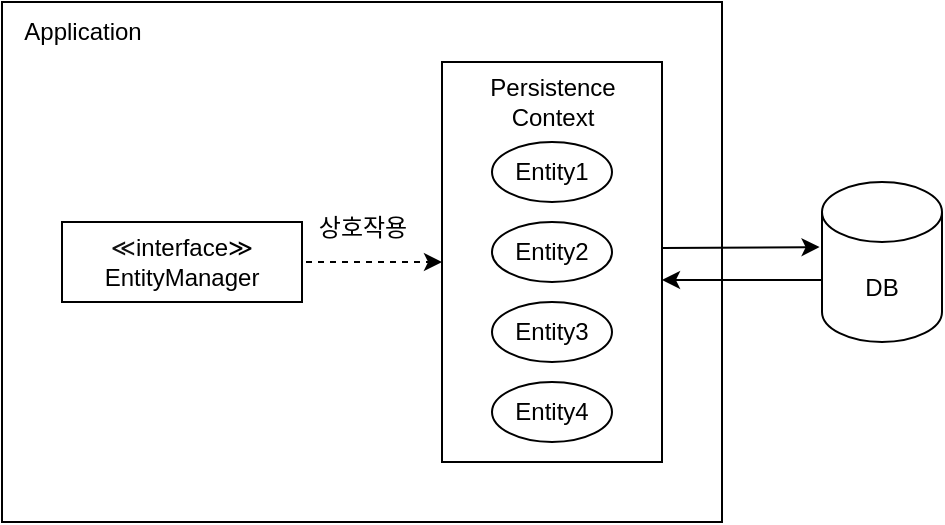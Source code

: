 <mxfile>
    <diagram id="UeDBS4sY5wniMm-8oZoE" name="Page-1">
        <mxGraphModel dx="700" dy="448" grid="1" gridSize="10" guides="1" tooltips="1" connect="1" arrows="1" fold="1" page="1" pageScale="1" pageWidth="850" pageHeight="1100" math="0" shadow="0">
            <root>
                <mxCell id="0"/>
                <mxCell id="1" parent="0"/>
                <mxCell id="10" value="" style="rounded=0;whiteSpace=wrap;html=1;" parent="1" vertex="1">
                    <mxGeometry x="20" y="90" width="360" height="260" as="geometry"/>
                </mxCell>
                <mxCell id="18" value="" style="rounded=0;whiteSpace=wrap;html=1;fontSize=12;" parent="1" vertex="1">
                    <mxGeometry x="240" y="120" width="110" height="200" as="geometry"/>
                </mxCell>
                <mxCell id="14" style="edgeStyle=none;html=1;startArrow=none;startFill=0;entryX=-0.02;entryY=0.407;entryDx=0;entryDy=0;entryPerimeter=0;" parent="1" target="9" edge="1">
                    <mxGeometry relative="1" as="geometry">
                        <mxPoint x="350" y="213" as="sourcePoint"/>
                        <mxPoint x="438" y="210" as="targetPoint"/>
                    </mxGeometry>
                </mxCell>
                <mxCell id="15" style="edgeStyle=none;html=1;entryX=0;entryY=0.612;entryDx=0;entryDy=0;entryPerimeter=0;startArrow=classic;startFill=1;endArrow=none;endFill=0;" parent="1" target="9" edge="1">
                    <mxGeometry relative="1" as="geometry">
                        <mxPoint x="350.0" y="229" as="sourcePoint"/>
                        <mxPoint x="490" y="229" as="targetPoint"/>
                    </mxGeometry>
                </mxCell>
                <mxCell id="4" value="Persistence&lt;br&gt;Context" style="text;html=1;align=center;verticalAlign=middle;resizable=0;points=[];autosize=1;strokeColor=none;fillColor=none;" parent="1" vertex="1">
                    <mxGeometry x="250" y="120" width="90" height="40" as="geometry"/>
                </mxCell>
                <mxCell id="6" value="Entity1" style="ellipse;whiteSpace=wrap;html=1;" parent="1" vertex="1">
                    <mxGeometry x="265" y="160" width="60" height="30" as="geometry"/>
                </mxCell>
                <mxCell id="7" value="Entity2" style="ellipse;whiteSpace=wrap;html=1;" parent="1" vertex="1">
                    <mxGeometry x="265" y="200" width="60" height="30" as="geometry"/>
                </mxCell>
                <mxCell id="8" value="Entity3" style="ellipse;whiteSpace=wrap;html=1;" parent="1" vertex="1">
                    <mxGeometry x="265" y="240" width="60" height="30" as="geometry"/>
                </mxCell>
                <mxCell id="9" value="DB" style="shape=cylinder3;whiteSpace=wrap;html=1;boundedLbl=1;backgroundOutline=1;size=15;" parent="1" vertex="1">
                    <mxGeometry x="430" y="180" width="60" height="80" as="geometry"/>
                </mxCell>
                <mxCell id="11" style="edgeStyle=none;html=1;exitX=1;exitY=0.5;exitDx=0;exitDy=0;dashed=1;" parent="1" edge="1">
                    <mxGeometry relative="1" as="geometry">
                        <mxPoint x="160" y="220" as="sourcePoint"/>
                        <mxPoint x="240" y="220" as="targetPoint"/>
                    </mxGeometry>
                </mxCell>
                <mxCell id="13" value="상호작용" style="text;html=1;align=center;verticalAlign=middle;resizable=0;points=[];autosize=1;strokeColor=none;fillColor=none;" parent="1" vertex="1">
                    <mxGeometry x="165" y="187.5" width="70" height="30" as="geometry"/>
                </mxCell>
                <mxCell id="16" value="Application" style="text;html=1;align=center;verticalAlign=middle;resizable=0;points=[];autosize=1;strokeColor=none;fillColor=none;" parent="1" vertex="1">
                    <mxGeometry x="20" y="90" width="80" height="30" as="geometry"/>
                </mxCell>
                <mxCell id="17" value="&lt;span style=&quot;border-color: var(--border-color); color: rgb(17, 17, 17); font-family: Roboto, sans-serif; text-align: left; background-color: rgb(255, 255, 255);&quot;&gt;&lt;font style=&quot;border-color: var(--border-color);&quot;&gt;≪&lt;/font&gt;&lt;/span&gt;interface≫&lt;br style=&quot;border-color: var(--border-color);&quot;&gt;EntityManager" style="rounded=0;whiteSpace=wrap;html=1;fontSize=12;" parent="1" vertex="1">
                    <mxGeometry x="50" y="200" width="120" height="40" as="geometry"/>
                </mxCell>
                <mxCell id="19" value="Entity4" style="ellipse;whiteSpace=wrap;html=1;" parent="1" vertex="1">
                    <mxGeometry x="265" y="280" width="60" height="30" as="geometry"/>
                </mxCell>
            </root>
        </mxGraphModel>
    </diagram>
</mxfile>